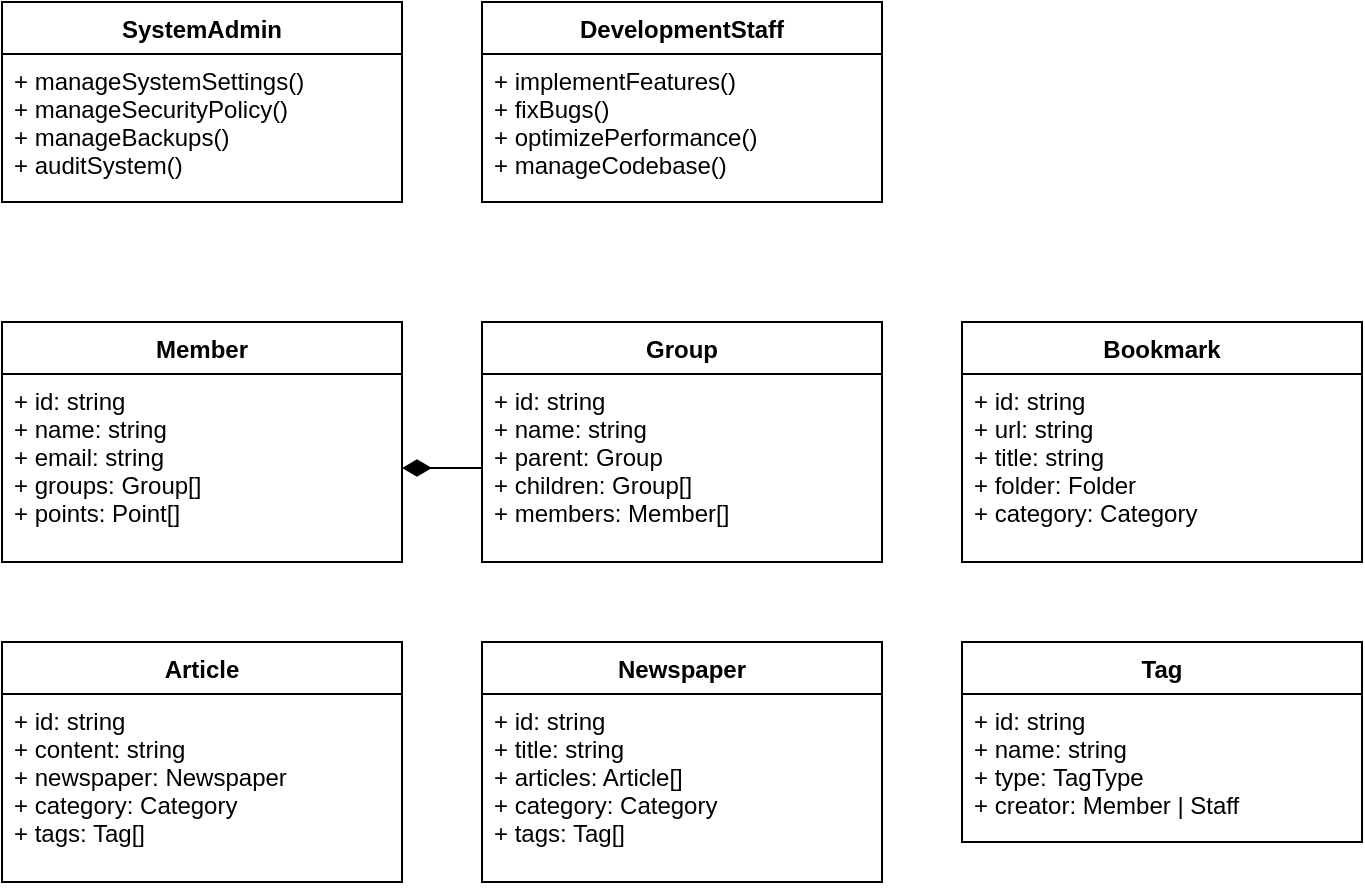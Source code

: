 <mxfile version="21.0.0" type="device">
<diagram name="System Overview" id="role-based-system">
<mxGraphModel dx="1200" dy="800" grid="1" gridSize="10" guides="1" tooltips="1" connect="1" arrows="1" fold="1" page="1" pageScale="1" pageWidth="1100" pageHeight="1500" math="0" shadow="0">
<root>
<mxCell id="0"/>
<mxCell id="1" parent="0"/>

<!-- Actor Hierarchy -->
<mxCell id="2" value="SystemAdmin" style="swimlane;fontStyle=1;align=center;verticalAlign=top;childLayout=stackLayout;horizontal=1;startSize=26;horizontalStack=0;resizeParent=1;resizeParentMax=0;resizeLast=0;collapsible=1;marginBottom=0;" vertex="1" parent="1">
<mxGeometry x="40" y="40" width="200" height="100" as="geometry"/>
</mxCell>
<mxCell id="3" value="+ manageSystemSettings()&#10;+ manageSecurityPolicy()&#10;+ manageBackups()&#10;+ auditSystem()" style="text;strokeColor=none;fillColor=none;align=left;verticalAlign=top;spacingLeft=4;spacingRight=4;overflow=hidden;rotatable=0;points=[[0,0.5],[1,0.5]];portConstraint=eastwest;" vertex="1" parent="2">
<mxGeometry y="26" width="200" height="74" as="geometry"/>
</mxCell>

<mxCell id="4" value="DevelopmentStaff" style="swimlane;fontStyle=1;align=center;verticalAlign=top;childLayout=stackLayout;horizontal=1;startSize=26;horizontalStack=0;resizeParent=1;resizeParentMax=0;resizeLast=0;collapsible=1;marginBottom=0;" vertex="1" parent="1">
<mxGeometry x="280" y="40" width="200" height="100" as="geometry"/>
</mxCell>
<mxCell id="5" value="+ implementFeatures()&#10;+ fixBugs()&#10;+ optimizePerformance()&#10;+ manageCodebase()" style="text;strokeColor=none;fillColor=none;align=left;verticalAlign=top;spacingLeft=4;spacingRight=4;overflow=hidden;rotatable=0;points=[[0,0.5],[1,0.5]];portConstraint=eastwest;" vertex="1" parent="4">
<mxGeometry y="26" width="200" height="74" as="geometry"/>
</mxCell>

<!-- Core Domain Models -->
<mxCell id="6" value="Member" style="swimlane;fontStyle=1;align=center;verticalAlign=top;childLayout=stackLayout;horizontal=1;startSize=26;horizontalStack=0;resizeParent=1;resizeParentMax=0;resizeLast=0;collapsible=1;marginBottom=0;" vertex="1" parent="1">
<mxGeometry x="40" y="200" width="200" height="120" as="geometry"/>
</mxCell>
<mxCell id="7" value="+ id: string&#10;+ name: string&#10;+ email: string&#10;+ groups: Group[]&#10;+ points: Point[]" style="text;strokeColor=none;fillColor=none;align=left;verticalAlign=top;spacingLeft=4;spacingRight=4;overflow=hidden;rotatable=0;points=[[0,0.5],[1,0.5]];portConstraint=eastwest;" vertex="1" parent="6">
<mxGeometry y="26" width="200" height="94" as="geometry"/>
</mxCell>

<mxCell id="8" value="Group" style="swimlane;fontStyle=1;align=center;verticalAlign=top;childLayout=stackLayout;horizontal=1;startSize=26;horizontalStack=0;resizeParent=1;resizeParentMax=0;resizeLast=0;collapsible=1;marginBottom=0;" vertex="1" parent="1">
<mxGeometry x="280" y="200" width="200" height="120" as="geometry"/>
</mxCell>
<mxCell id="9" value="+ id: string&#10;+ name: string&#10;+ parent: Group&#10;+ children: Group[]&#10;+ members: Member[]" style="text;strokeColor=none;fillColor=none;align=left;verticalAlign=top;spacingLeft=4;spacingRight=4;overflow=hidden;rotatable=0;points=[[0,0.5],[1,0.5]];portConstraint=eastwest;" vertex="1" parent="8">
<mxGeometry y="26" width="200" height="94" as="geometry"/>
</mxCell>

<mxCell id="10" value="Bookmark" style="swimlane;fontStyle=1;align=center;verticalAlign=top;childLayout=stackLayout;horizontal=1;startSize=26;horizontalStack=0;resizeParent=1;resizeParentMax=0;resizeLast=0;collapsible=1;marginBottom=0;" vertex="1" parent="1">
<mxGeometry x="520" y="200" width="200" height="120" as="geometry"/>
</mxCell>
<mxCell id="11" value="+ id: string&#10;+ url: string&#10;+ title: string&#10;+ folder: Folder&#10;+ category: Category" style="text;strokeColor=none;fillColor=none;align=left;verticalAlign=top;spacingLeft=4;spacingRight=4;overflow=hidden;rotatable=0;points=[[0,0.5],[1,0.5]];portConstraint=eastwest;" vertex="1" parent="10">
<mxGeometry y="26" width="200" height="94" as="geometry"/>
</mxCell>

<!-- Domain Services -->
<mxCell id="12" value="Article" style="swimlane;fontStyle=1;align=center;verticalAlign=top;childLayout=stackLayout;horizontal=1;startSize=26;horizontalStack=0;resizeParent=1;resizeParentMax=0;resizeLast=0;collapsible=1;marginBottom=0;" vertex="1" parent="1">
<mxGeometry x="40" y="360" width="200" height="120" as="geometry"/>
</mxCell>
<mxCell id="13" value="+ id: string&#10;+ content: string&#10;+ newspaper: Newspaper&#10;+ category: Category&#10;+ tags: Tag[]" style="text;strokeColor=none;fillColor=none;align=left;verticalAlign=top;spacingLeft=4;spacingRight=4;overflow=hidden;rotatable=0;points=[[0,0.5],[1,0.5]];portConstraint=eastwest;" vertex="1" parent="12">
<mxGeometry y="26" width="200" height="94" as="geometry"/>
</mxCell>

<mxCell id="14" value="Newspaper" style="swimlane;fontStyle=1;align=center;verticalAlign=top;childLayout=stackLayout;horizontal=1;startSize=26;horizontalStack=0;resizeParent=1;resizeParentMax=0;resizeLast=0;collapsible=1;marginBottom=0;" vertex="1" parent="1">
<mxGeometry x="280" y="360" width="200" height="120" as="geometry"/>
</mxCell>
<mxCell id="15" value="+ id: string&#10;+ title: string&#10;+ articles: Article[]&#10;+ category: Category&#10;+ tags: Tag[]" style="text;strokeColor=none;fillColor=none;align=left;verticalAlign=top;spacingLeft=4;spacingRight=4;overflow=hidden;rotatable=0;points=[[0,0.5],[1,0.5]];portConstraint=eastwest;" vertex="1" parent="14">
<mxGeometry y="26" width="200" height="94" as="geometry"/>
</mxCell>

<!-- Supporting Elements -->
<mxCell id="16" value="Tag" style="swimlane;fontStyle=1;align=center;verticalAlign=top;childLayout=stackLayout;horizontal=1;startSize=26;horizontalStack=0;resizeParent=1;resizeParentMax=0;resizeLast=0;collapsible=1;marginBottom=0;" vertex="1" parent="1">
<mxGeometry x="520" y="360" width="200" height="100" as="geometry"/>
</mxCell>
<mxCell id="17" value="+ id: string&#10;+ name: string&#10;+ type: TagType&#10;+ creator: Member | Staff" style="text;strokeColor=none;fillColor=none;align=left;verticalAlign=top;spacingLeft=4;spacingRight=4;overflow=hidden;rotatable=0;points=[[0,0.5],[1,0.5]];portConstraint=eastwest;" vertex="1" parent="16">
<mxGeometry y="26" width="200" height="74" as="geometry"/>
</mxCell>

<!-- Relationships -->
<mxCell id="18" value="" style="endArrow=diamondThin;endFill=1;endSize=12;html=1;rounded=0;entryX=1;entryY=0.5;entryDx=0;entryDy=0;exitX=0;exitY=0.5;exitDx=0;exitDy=0;" edge="1" parent="1" source="9" target="7">
<mxGeometry width="160" relative="1" as="geometry"/>
</mxCell>

</root>
</mxGraphModel>
</diagram>
</mxfile>